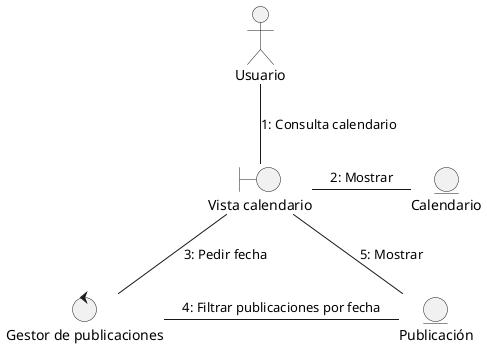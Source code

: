 @startuml Consultar Calendario
actor Usuario as U

boundary "Vista calendario" as V
control "Gestor de publicaciones" as G
entity Publicación as P
entity Calendario as C

U -- V : "1: Consulta calendario" 
V-r-C :"2: Mostrar"
V -- G : "3: Pedir fecha"
G -r- P : "4: Filtrar publicaciones por fecha"
P--V :"5: Mostrar"
@enduml
